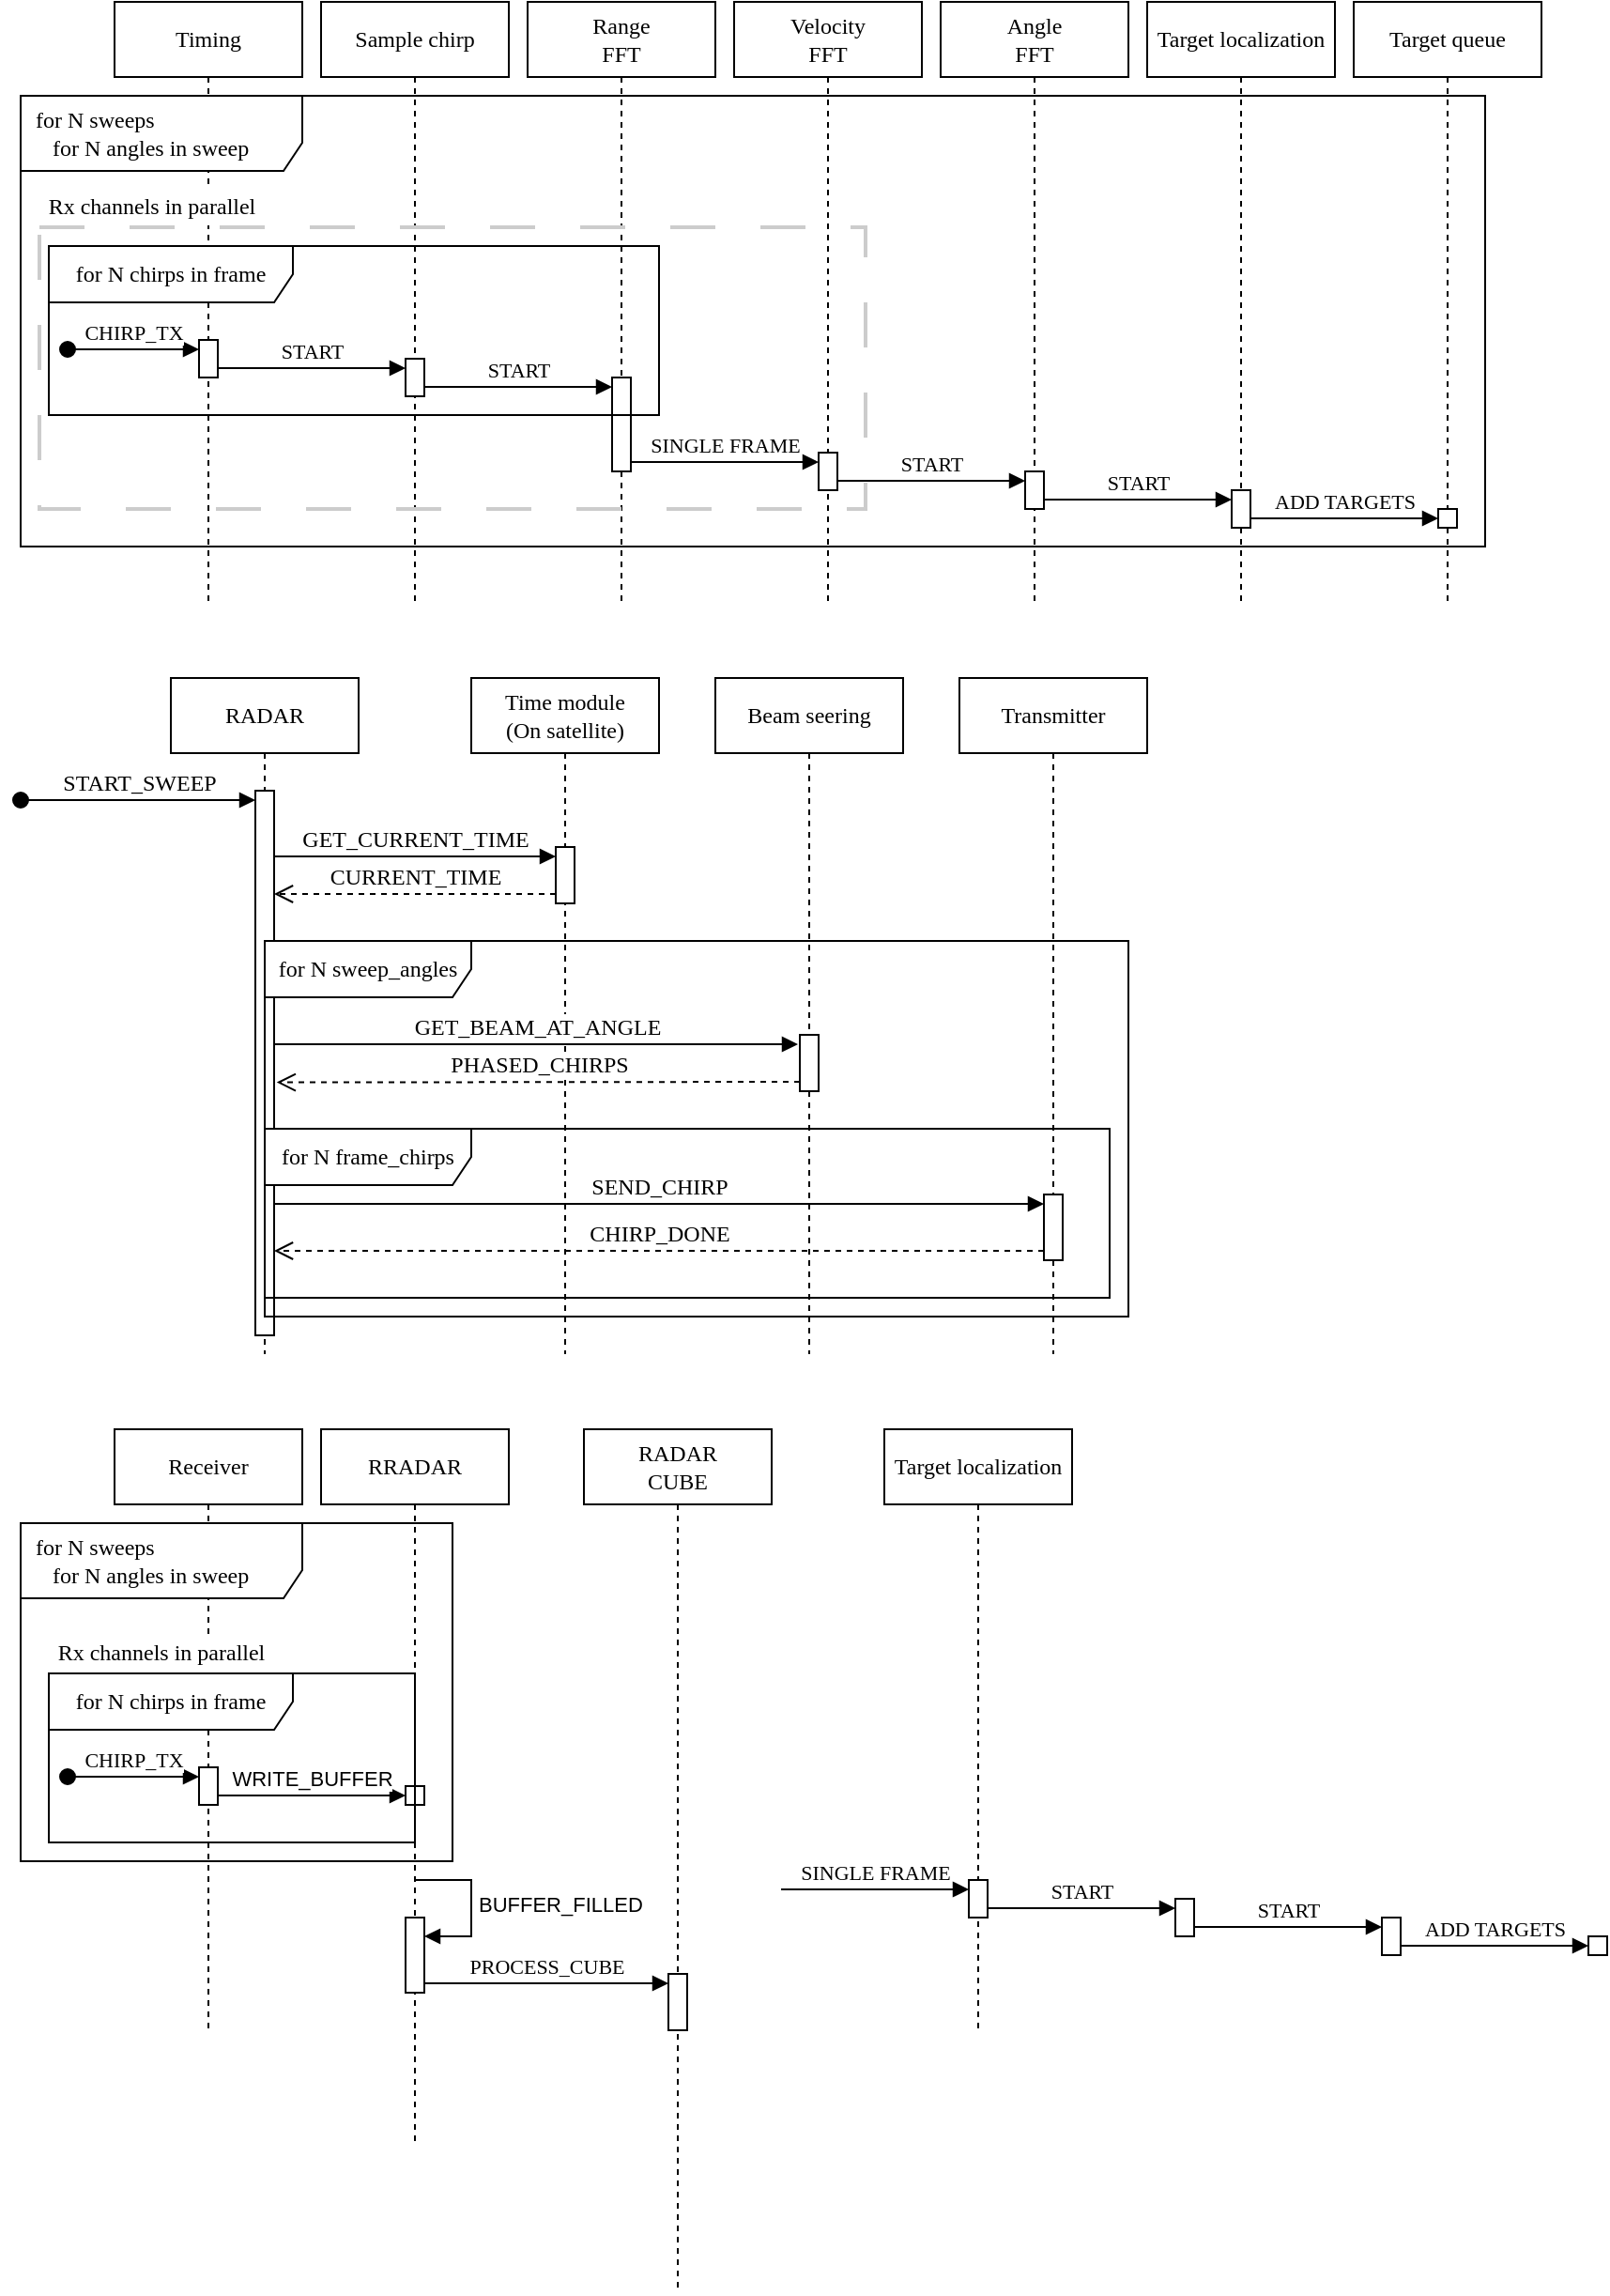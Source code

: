 <mxfile version="26.2.14">
  <diagram name="Page-1" id="fxBPO_asNIkTs4WO12ik">
    <mxGraphModel dx="983" dy="523" grid="1" gridSize="10" guides="1" tooltips="1" connect="1" arrows="1" fold="1" page="1" pageScale="1" pageWidth="827" pageHeight="1169" math="0" shadow="0">
      <root>
        <mxCell id="0" />
        <mxCell id="1" parent="0" />
        <mxCell id="CGEUxHsBcOgBqAjqSjBt-1" value="Timing" style="shape=umlLifeline;perimeter=lifelinePerimeter;whiteSpace=wrap;html=1;container=1;dropTarget=0;collapsible=0;recursiveResize=0;outlineConnect=0;portConstraint=eastwest;newEdgeStyle={&quot;edgeStyle&quot;:&quot;elbowEdgeStyle&quot;,&quot;elbow&quot;:&quot;vertical&quot;,&quot;curved&quot;:0,&quot;rounded&quot;:0};fontFamily=latex;fontSource=http%3A%2F%2Fsourceforge.net%2Fprojects%2Fcm-unicode%2Ffiles%2FOldFiles%2Fcm-unicode-fix-0.6.3.tar.bz2%2Fdownload;" parent="1" vertex="1">
          <mxGeometry x="60" y="40" width="100" height="320" as="geometry" />
        </mxCell>
        <mxCell id="qFYUxvNGJUN21l_IDKZt-1" value="" style="html=1;points=[[0,0,0,0,5],[0,1,0,0,-5],[1,0,0,0,5],[1,1,0,0,-5]];perimeter=orthogonalPerimeter;outlineConnect=0;targetShapes=umlLifeline;portConstraint=eastwest;newEdgeStyle={&quot;curved&quot;:0,&quot;rounded&quot;:0};fontFamily=latex;fontSource=http%3A%2F%2Fsourceforge.net%2Fprojects%2Fcm-unicode%2Ffiles%2FOldFiles%2Fcm-unicode-fix-0.6.3.tar.bz2%2Fdownload;" parent="CGEUxHsBcOgBqAjqSjBt-1" vertex="1">
          <mxGeometry x="45" y="180" width="10" height="20" as="geometry" />
        </mxCell>
        <mxCell id="qFYUxvNGJUN21l_IDKZt-2" value="CHIRP_TX" style="html=1;verticalAlign=bottom;startArrow=oval;endArrow=block;startSize=8;curved=0;rounded=0;entryX=0;entryY=0;entryDx=0;entryDy=5;fontFamily=latex;fontSource=http%3A%2F%2Fsourceforge.net%2Fprojects%2Fcm-unicode%2Ffiles%2FOldFiles%2Fcm-unicode-fix-0.6.3.tar.bz2%2Fdownload;" parent="CGEUxHsBcOgBqAjqSjBt-1" target="qFYUxvNGJUN21l_IDKZt-1" edge="1">
          <mxGeometry relative="1" as="geometry">
            <mxPoint x="-25" y="185" as="sourcePoint" />
          </mxGeometry>
        </mxCell>
        <mxCell id="CGEUxHsBcOgBqAjqSjBt-2" value="Target localization" style="shape=umlLifeline;perimeter=lifelinePerimeter;whiteSpace=wrap;html=1;container=1;dropTarget=0;collapsible=0;recursiveResize=0;outlineConnect=0;portConstraint=eastwest;newEdgeStyle={&quot;edgeStyle&quot;:&quot;elbowEdgeStyle&quot;,&quot;elbow&quot;:&quot;vertical&quot;,&quot;curved&quot;:0,&quot;rounded&quot;:0};fontFamily=latex;fontSource=http%3A%2F%2Fsourceforge.net%2Fprojects%2Fcm-unicode%2Ffiles%2FOldFiles%2Fcm-unicode-fix-0.6.3.tar.bz2%2Fdownload;" parent="1" vertex="1">
          <mxGeometry x="610" y="40" width="100" height="320" as="geometry" />
        </mxCell>
        <mxCell id="CGEUxHsBcOgBqAjqSjBt-3" value="Angle&lt;br&gt;FFT" style="shape=umlLifeline;perimeter=lifelinePerimeter;whiteSpace=wrap;html=1;container=1;dropTarget=0;collapsible=0;recursiveResize=0;outlineConnect=0;portConstraint=eastwest;newEdgeStyle={&quot;edgeStyle&quot;:&quot;elbowEdgeStyle&quot;,&quot;elbow&quot;:&quot;vertical&quot;,&quot;curved&quot;:0,&quot;rounded&quot;:0};fontFamily=latex;fontSource=http%3A%2F%2Fsourceforge.net%2Fprojects%2Fcm-unicode%2Ffiles%2FOldFiles%2Fcm-unicode-fix-0.6.3.tar.bz2%2Fdownload;" parent="1" vertex="1">
          <mxGeometry x="500" y="40" width="100" height="320" as="geometry" />
        </mxCell>
        <mxCell id="CGEUxHsBcOgBqAjqSjBt-4" value="Velocity&lt;br&gt;FFT" style="shape=umlLifeline;perimeter=lifelinePerimeter;whiteSpace=wrap;html=1;container=1;dropTarget=0;collapsible=0;recursiveResize=0;outlineConnect=0;portConstraint=eastwest;newEdgeStyle={&quot;edgeStyle&quot;:&quot;elbowEdgeStyle&quot;,&quot;elbow&quot;:&quot;vertical&quot;,&quot;curved&quot;:0,&quot;rounded&quot;:0};fontFamily=latex;fontSource=http%3A%2F%2Fsourceforge.net%2Fprojects%2Fcm-unicode%2Ffiles%2FOldFiles%2Fcm-unicode-fix-0.6.3.tar.bz2%2Fdownload;" parent="1" vertex="1">
          <mxGeometry x="390" y="40" width="100" height="320" as="geometry" />
        </mxCell>
        <mxCell id="CGEUxHsBcOgBqAjqSjBt-5" value="Range&lt;br&gt;FFT" style="shape=umlLifeline;perimeter=lifelinePerimeter;whiteSpace=wrap;html=1;container=1;dropTarget=0;collapsible=0;recursiveResize=0;outlineConnect=0;portConstraint=eastwest;newEdgeStyle={&quot;edgeStyle&quot;:&quot;elbowEdgeStyle&quot;,&quot;elbow&quot;:&quot;vertical&quot;,&quot;curved&quot;:0,&quot;rounded&quot;:0};fontFamily=latex;fontSource=http%3A%2F%2Fsourceforge.net%2Fprojects%2Fcm-unicode%2Ffiles%2FOldFiles%2Fcm-unicode-fix-0.6.3.tar.bz2%2Fdownload;" parent="1" vertex="1">
          <mxGeometry x="280" y="40" width="100" height="320" as="geometry" />
        </mxCell>
        <mxCell id="CGEUxHsBcOgBqAjqSjBt-6" value="Sample chirp" style="shape=umlLifeline;perimeter=lifelinePerimeter;whiteSpace=wrap;html=1;container=1;dropTarget=0;collapsible=0;recursiveResize=0;outlineConnect=0;portConstraint=eastwest;newEdgeStyle={&quot;edgeStyle&quot;:&quot;elbowEdgeStyle&quot;,&quot;elbow&quot;:&quot;vertical&quot;,&quot;curved&quot;:0,&quot;rounded&quot;:0};fontFamily=latex;fontSource=http%3A%2F%2Fsourceforge.net%2Fprojects%2Fcm-unicode%2Ffiles%2FOldFiles%2Fcm-unicode-fix-0.6.3.tar.bz2%2Fdownload;" parent="1" vertex="1">
          <mxGeometry x="170" y="40" width="100" height="320" as="geometry" />
        </mxCell>
        <mxCell id="qFYUxvNGJUN21l_IDKZt-4" value="" style="html=1;points=[[0,0,0,0,5],[0,1,0,0,-5],[1,0,0,0,5],[1,1,0,0,-5]];perimeter=orthogonalPerimeter;outlineConnect=0;targetShapes=umlLifeline;portConstraint=eastwest;newEdgeStyle={&quot;curved&quot;:0,&quot;rounded&quot;:0};fontFamily=latex;fontSource=http%3A%2F%2Fsourceforge.net%2Fprojects%2Fcm-unicode%2Ffiles%2FOldFiles%2Fcm-unicode-fix-0.6.3.tar.bz2%2Fdownload;" parent="CGEUxHsBcOgBqAjqSjBt-6" vertex="1">
          <mxGeometry x="45" y="190" width="10" height="20" as="geometry" />
        </mxCell>
        <mxCell id="qFYUxvNGJUN21l_IDKZt-3" value="Target queue" style="shape=umlLifeline;perimeter=lifelinePerimeter;whiteSpace=wrap;html=1;container=1;dropTarget=0;collapsible=0;recursiveResize=0;outlineConnect=0;portConstraint=eastwest;newEdgeStyle={&quot;edgeStyle&quot;:&quot;elbowEdgeStyle&quot;,&quot;elbow&quot;:&quot;vertical&quot;,&quot;curved&quot;:0,&quot;rounded&quot;:0};fontFamily=latex;fontSource=http%3A%2F%2Fsourceforge.net%2Fprojects%2Fcm-unicode%2Ffiles%2FOldFiles%2Fcm-unicode-fix-0.6.3.tar.bz2%2Fdownload;" parent="1" vertex="1">
          <mxGeometry x="720" y="40" width="100" height="320" as="geometry" />
        </mxCell>
        <mxCell id="qFYUxvNGJUN21l_IDKZt-5" value="START" style="html=1;verticalAlign=bottom;endArrow=block;curved=0;rounded=0;entryX=0;entryY=0;entryDx=0;entryDy=5;fontFamily=latex;fontSource=http%3A%2F%2Fsourceforge.net%2Fprojects%2Fcm-unicode%2Ffiles%2FOldFiles%2Fcm-unicode-fix-0.6.3.tar.bz2%2Fdownload;" parent="1" target="qFYUxvNGJUN21l_IDKZt-4" edge="1">
          <mxGeometry relative="1" as="geometry">
            <mxPoint x="115" y="235" as="sourcePoint" />
          </mxGeometry>
        </mxCell>
        <mxCell id="qFYUxvNGJUN21l_IDKZt-10" value="" style="html=1;points=[[0,0,0,0,5],[0,1,0,0,-5],[1,0,0,0,5],[1,1,0,0,-5]];perimeter=orthogonalPerimeter;outlineConnect=0;targetShapes=umlLifeline;portConstraint=eastwest;newEdgeStyle={&quot;curved&quot;:0,&quot;rounded&quot;:0};fontFamily=latex;fontSource=http%3A%2F%2Fsourceforge.net%2Fprojects%2Fcm-unicode%2Ffiles%2FOldFiles%2Fcm-unicode-fix-0.6.3.tar.bz2%2Fdownload;" parent="1" vertex="1">
          <mxGeometry x="325" y="240" width="10" height="50" as="geometry" />
        </mxCell>
        <mxCell id="qFYUxvNGJUN21l_IDKZt-11" value="START" style="html=1;verticalAlign=bottom;endArrow=block;curved=0;rounded=0;entryX=0;entryY=0;entryDx=0;entryDy=5;fontFamily=latex;fontSource=http%3A%2F%2Fsourceforge.net%2Fprojects%2Fcm-unicode%2Ffiles%2FOldFiles%2Fcm-unicode-fix-0.6.3.tar.bz2%2Fdownload;" parent="1" target="qFYUxvNGJUN21l_IDKZt-10" edge="1">
          <mxGeometry relative="1" as="geometry">
            <mxPoint x="225" y="245" as="sourcePoint" />
          </mxGeometry>
        </mxCell>
        <mxCell id="qFYUxvNGJUN21l_IDKZt-12" value="" style="html=1;points=[[0,0,0,0,5],[0,1,0,0,-5],[1,0,0,0,5],[1,1,0,0,-5]];perimeter=orthogonalPerimeter;outlineConnect=0;targetShapes=umlLifeline;portConstraint=eastwest;newEdgeStyle={&quot;curved&quot;:0,&quot;rounded&quot;:0};fontFamily=latex;fontSource=http%3A%2F%2Fsourceforge.net%2Fprojects%2Fcm-unicode%2Ffiles%2FOldFiles%2Fcm-unicode-fix-0.6.3.tar.bz2%2Fdownload;" parent="1" vertex="1">
          <mxGeometry x="435" y="280" width="10" height="20" as="geometry" />
        </mxCell>
        <mxCell id="qFYUxvNGJUN21l_IDKZt-13" value="SINGLE FRAME" style="html=1;verticalAlign=bottom;endArrow=block;curved=0;rounded=0;entryX=0;entryY=0;entryDx=0;entryDy=5;fontFamily=latex;fontSource=http%3A%2F%2Fsourceforge.net%2Fprojects%2Fcm-unicode%2Ffiles%2FOldFiles%2Fcm-unicode-fix-0.6.3.tar.bz2%2Fdownload;" parent="1" edge="1">
          <mxGeometry relative="1" as="geometry">
            <mxPoint x="335" y="285" as="sourcePoint" />
            <mxPoint x="435" y="285" as="targetPoint" />
          </mxGeometry>
        </mxCell>
        <mxCell id="qFYUxvNGJUN21l_IDKZt-14" value="" style="html=1;points=[[0,0,0,0,5],[0,1,0,0,-5],[1,0,0,0,5],[1,1,0,0,-5]];perimeter=orthogonalPerimeter;outlineConnect=0;targetShapes=umlLifeline;portConstraint=eastwest;newEdgeStyle={&quot;curved&quot;:0,&quot;rounded&quot;:0};fontFamily=latex;fontSource=http%3A%2F%2Fsourceforge.net%2Fprojects%2Fcm-unicode%2Ffiles%2FOldFiles%2Fcm-unicode-fix-0.6.3.tar.bz2%2Fdownload;" parent="1" vertex="1">
          <mxGeometry x="545" y="290" width="10" height="20" as="geometry" />
        </mxCell>
        <mxCell id="qFYUxvNGJUN21l_IDKZt-15" value="START" style="html=1;verticalAlign=bottom;endArrow=block;curved=0;rounded=0;entryX=0;entryY=0;entryDx=0;entryDy=5;fontFamily=latex;fontSource=http%3A%2F%2Fsourceforge.net%2Fprojects%2Fcm-unicode%2Ffiles%2FOldFiles%2Fcm-unicode-fix-0.6.3.tar.bz2%2Fdownload;" parent="1" target="qFYUxvNGJUN21l_IDKZt-14" edge="1">
          <mxGeometry relative="1" as="geometry">
            <mxPoint x="445" y="295" as="sourcePoint" />
          </mxGeometry>
        </mxCell>
        <mxCell id="qFYUxvNGJUN21l_IDKZt-16" value="" style="html=1;points=[[0,0,0,0,5],[0,1,0,0,-5],[1,0,0,0,5],[1,1,0,0,-5]];perimeter=orthogonalPerimeter;outlineConnect=0;targetShapes=umlLifeline;portConstraint=eastwest;newEdgeStyle={&quot;curved&quot;:0,&quot;rounded&quot;:0};fontFamily=latex;fontSource=http%3A%2F%2Fsourceforge.net%2Fprojects%2Fcm-unicode%2Ffiles%2FOldFiles%2Fcm-unicode-fix-0.6.3.tar.bz2%2Fdownload;" parent="1" vertex="1">
          <mxGeometry x="655" y="300" width="10" height="20" as="geometry" />
        </mxCell>
        <mxCell id="qFYUxvNGJUN21l_IDKZt-17" value="START" style="html=1;verticalAlign=bottom;endArrow=block;curved=0;rounded=0;entryX=0;entryY=0;entryDx=0;entryDy=5;fontFamily=latex;fontSource=http%3A%2F%2Fsourceforge.net%2Fprojects%2Fcm-unicode%2Ffiles%2FOldFiles%2Fcm-unicode-fix-0.6.3.tar.bz2%2Fdownload;" parent="1" target="qFYUxvNGJUN21l_IDKZt-16" edge="1">
          <mxGeometry relative="1" as="geometry">
            <mxPoint x="555" y="305" as="sourcePoint" />
          </mxGeometry>
        </mxCell>
        <mxCell id="qFYUxvNGJUN21l_IDKZt-18" value="" style="html=1;points=[[0,0,0,0,5],[0,1,0,0,-5],[1,0,0,0,5],[1,1,0,0,-5]];perimeter=orthogonalPerimeter;outlineConnect=0;targetShapes=umlLifeline;portConstraint=eastwest;newEdgeStyle={&quot;curved&quot;:0,&quot;rounded&quot;:0};fontFamily=latex;fontSource=http%3A%2F%2Fsourceforge.net%2Fprojects%2Fcm-unicode%2Ffiles%2FOldFiles%2Fcm-unicode-fix-0.6.3.tar.bz2%2Fdownload;" parent="1" vertex="1">
          <mxGeometry x="765" y="310" width="10" height="10" as="geometry" />
        </mxCell>
        <mxCell id="qFYUxvNGJUN21l_IDKZt-19" value="ADD TARGETS" style="html=1;verticalAlign=bottom;endArrow=block;curved=0;rounded=0;entryX=0;entryY=0;entryDx=0;entryDy=5;fontFamily=latex;fontSource=http%3A%2F%2Fsourceforge.net%2Fprojects%2Fcm-unicode%2Ffiles%2FOldFiles%2Fcm-unicode-fix-0.6.3.tar.bz2%2Fdownload;" parent="1" target="qFYUxvNGJUN21l_IDKZt-18" edge="1">
          <mxGeometry relative="1" as="geometry">
            <mxPoint x="665" y="315" as="sourcePoint" />
          </mxGeometry>
        </mxCell>
        <mxCell id="qFYUxvNGJUN21l_IDKZt-20" value="for N chirps in frame" style="shape=umlFrame;whiteSpace=wrap;html=1;pointerEvents=0;width=130;height=30;fontFamily=latex;fontSource=http%3A%2F%2Fsourceforge.net%2Fprojects%2Fcm-unicode%2Ffiles%2FOldFiles%2Fcm-unicode-fix-0.6.3.tar.bz2%2Fdownload;" parent="1" vertex="1">
          <mxGeometry x="25" y="170" width="325" height="90" as="geometry" />
        </mxCell>
        <mxCell id="qFYUxvNGJUN21l_IDKZt-21" value="&amp;nbsp; for N sweeps&lt;br&gt;&amp;nbsp; &amp;nbsp; &amp;nbsp;for N angles in sweep" style="shape=umlFrame;whiteSpace=wrap;html=1;pointerEvents=0;width=150;height=40;align=left;fontFamily=latex;fontSource=http%3A%2F%2Fsourceforge.net%2Fprojects%2Fcm-unicode%2Ffiles%2FOldFiles%2Fcm-unicode-fix-0.6.3.tar.bz2%2Fdownload;" parent="1" vertex="1">
          <mxGeometry x="10" y="90" width="780" height="240" as="geometry" />
        </mxCell>
        <mxCell id="qFYUxvNGJUN21l_IDKZt-39" value="" style="rounded=0;whiteSpace=wrap;html=1;fillColor=none;dashed=1;dashPattern=12 12;strokeWidth=2;strokeColor=light-dark(#CCCCCC,#EDEDED);fontFamily=latex;fontSource=http%3A%2F%2Fsourceforge.net%2Fprojects%2Fcm-unicode%2Ffiles%2FOldFiles%2Fcm-unicode-fix-0.6.3.tar.bz2%2Fdownload;" parent="1" vertex="1">
          <mxGeometry x="20" y="160" width="440" height="150" as="geometry" />
        </mxCell>
        <mxCell id="qFYUxvNGJUN21l_IDKZt-40" value="Rx channels in parallel" style="text;html=1;align=center;verticalAlign=middle;whiteSpace=wrap;rounded=0;fontFamily=latex;fontSource=http%3A%2F%2Fsourceforge.net%2Fprojects%2Fcm-unicode%2Ffiles%2FOldFiles%2Fcm-unicode-fix-0.6.3.tar.bz2%2Fdownload;fillColor=default;" parent="1" vertex="1">
          <mxGeometry x="20" y="139" width="120" height="20" as="geometry" />
        </mxCell>
        <mxCell id="FF3zKVaIwsKxGb81Dd7P-1" value="RADAR" style="shape=umlLifeline;perimeter=lifelinePerimeter;whiteSpace=wrap;html=1;container=1;dropTarget=0;collapsible=0;recursiveResize=0;outlineConnect=0;portConstraint=eastwest;newEdgeStyle={&quot;edgeStyle&quot;:&quot;elbowEdgeStyle&quot;,&quot;elbow&quot;:&quot;vertical&quot;,&quot;curved&quot;:0,&quot;rounded&quot;:0};fontFamily=modern;fontSource=https%3A%2F%2Fsourceforge.net%2Fprojects%2Fcm-unicode%2F;fontSize=12;" vertex="1" parent="1">
          <mxGeometry x="90" y="400" width="100" height="360" as="geometry" />
        </mxCell>
        <mxCell id="FF3zKVaIwsKxGb81Dd7P-2" value="" style="html=1;points=[[0,0,0,0,5],[0,1,0,0,-5],[1,0,0,0,5],[1,1,0,0,-5]];perimeter=orthogonalPerimeter;outlineConnect=0;targetShapes=umlLifeline;portConstraint=eastwest;newEdgeStyle={&quot;curved&quot;:0,&quot;rounded&quot;:0};fontFamily=modern;fontSource=https%3A%2F%2Fsourceforge.net%2Fprojects%2Fcm-unicode%2F;fontSize=12;" vertex="1" parent="FF3zKVaIwsKxGb81Dd7P-1">
          <mxGeometry x="45" y="60" width="10" height="290" as="geometry" />
        </mxCell>
        <mxCell id="FF3zKVaIwsKxGb81Dd7P-3" value="START_SWEEP" style="html=1;verticalAlign=bottom;startArrow=oval;endArrow=block;startSize=8;curved=0;rounded=0;entryX=0;entryY=0;entryDx=0;entryDy=5;fontFamily=modern;fontSource=https%3A%2F%2Fsourceforge.net%2Fprojects%2Fcm-unicode%2F;fontSize=12;" edge="1" parent="FF3zKVaIwsKxGb81Dd7P-1" target="FF3zKVaIwsKxGb81Dd7P-2">
          <mxGeometry relative="1" as="geometry">
            <mxPoint x="-80" y="65" as="sourcePoint" />
          </mxGeometry>
        </mxCell>
        <mxCell id="FF3zKVaIwsKxGb81Dd7P-4" value="Time module&lt;br&gt;(On satellite)" style="shape=umlLifeline;perimeter=lifelinePerimeter;whiteSpace=wrap;html=1;container=1;dropTarget=0;collapsible=0;recursiveResize=0;outlineConnect=0;portConstraint=eastwest;newEdgeStyle={&quot;edgeStyle&quot;:&quot;elbowEdgeStyle&quot;,&quot;elbow&quot;:&quot;vertical&quot;,&quot;curved&quot;:0,&quot;rounded&quot;:0};fontFamily=modern;fontSource=https%3A%2F%2Fsourceforge.net%2Fprojects%2Fcm-unicode%2F;fontSize=12;" vertex="1" parent="1">
          <mxGeometry x="250" y="400" width="100" height="360" as="geometry" />
        </mxCell>
        <mxCell id="FF3zKVaIwsKxGb81Dd7P-5" value="" style="html=1;points=[[0,0,0,0,5],[0,1,0,0,-5],[1,0,0,0,5],[1,1,0,0,-5]];perimeter=orthogonalPerimeter;outlineConnect=0;targetShapes=umlLifeline;portConstraint=eastwest;newEdgeStyle={&quot;curved&quot;:0,&quot;rounded&quot;:0};fontFamily=modern;fontSource=https%3A%2F%2Fsourceforge.net%2Fprojects%2Fcm-unicode%2F;fontSize=12;" vertex="1" parent="FF3zKVaIwsKxGb81Dd7P-4">
          <mxGeometry x="45" y="90" width="10" height="30" as="geometry" />
        </mxCell>
        <mxCell id="FF3zKVaIwsKxGb81Dd7P-6" value="Beam seering" style="shape=umlLifeline;perimeter=lifelinePerimeter;whiteSpace=wrap;html=1;container=1;dropTarget=0;collapsible=0;recursiveResize=0;outlineConnect=0;portConstraint=eastwest;newEdgeStyle={&quot;edgeStyle&quot;:&quot;elbowEdgeStyle&quot;,&quot;elbow&quot;:&quot;vertical&quot;,&quot;curved&quot;:0,&quot;rounded&quot;:0};fontFamily=modern;fontSource=https%3A%2F%2Fsourceforge.net%2Fprojects%2Fcm-unicode%2F;fontSize=12;" vertex="1" parent="1">
          <mxGeometry x="380" y="400" width="100" height="360" as="geometry" />
        </mxCell>
        <mxCell id="FF3zKVaIwsKxGb81Dd7P-7" value="Transmitter" style="shape=umlLifeline;perimeter=lifelinePerimeter;whiteSpace=wrap;html=1;container=1;dropTarget=0;collapsible=0;recursiveResize=0;outlineConnect=0;portConstraint=eastwest;newEdgeStyle={&quot;edgeStyle&quot;:&quot;elbowEdgeStyle&quot;,&quot;elbow&quot;:&quot;vertical&quot;,&quot;curved&quot;:0,&quot;rounded&quot;:0};fontFamily=modern;fontSource=https%3A%2F%2Fsourceforge.net%2Fprojects%2Fcm-unicode%2F;fontSize=12;" vertex="1" parent="1">
          <mxGeometry x="510" y="400" width="100" height="360" as="geometry" />
        </mxCell>
        <mxCell id="FF3zKVaIwsKxGb81Dd7P-8" value="GET_CURRENT_TIME" style="html=1;verticalAlign=bottom;endArrow=block;curved=0;rounded=0;entryX=0;entryY=0;entryDx=0;entryDy=5;fontFamily=modern;fontSource=https%3A%2F%2Fsourceforge.net%2Fprojects%2Fcm-unicode%2F;fontSize=12;" edge="1" parent="1" source="FF3zKVaIwsKxGb81Dd7P-2" target="FF3zKVaIwsKxGb81Dd7P-5">
          <mxGeometry relative="1" as="geometry">
            <mxPoint x="180" y="495" as="sourcePoint" />
          </mxGeometry>
        </mxCell>
        <mxCell id="FF3zKVaIwsKxGb81Dd7P-9" value="CURRENT_TIME" style="html=1;verticalAlign=bottom;endArrow=open;dashed=1;endSize=8;curved=0;rounded=0;exitX=0;exitY=1;exitDx=0;exitDy=-5;fontFamily=modern;fontSource=https%3A%2F%2Fsourceforge.net%2Fprojects%2Fcm-unicode%2F;fontSize=12;" edge="1" parent="1" source="FF3zKVaIwsKxGb81Dd7P-5" target="FF3zKVaIwsKxGb81Dd7P-2">
          <mxGeometry relative="1" as="geometry">
            <mxPoint x="180" y="565" as="targetPoint" />
          </mxGeometry>
        </mxCell>
        <mxCell id="FF3zKVaIwsKxGb81Dd7P-10" value="for N sweep_angles" style="shape=umlFrame;whiteSpace=wrap;html=1;pointerEvents=0;width=110;height=30;fontFamily=modern;fontSource=https%3A%2F%2Fsourceforge.net%2Fprojects%2Fcm-unicode%2F;fontSize=12;" vertex="1" parent="1">
          <mxGeometry x="140" y="540" width="460" height="200" as="geometry" />
        </mxCell>
        <mxCell id="FF3zKVaIwsKxGb81Dd7P-11" value="" style="html=1;points=[[0,0,0,0,5],[0,1,0,0,-5],[1,0,0,0,5],[1,1,0,0,-5]];perimeter=orthogonalPerimeter;outlineConnect=0;targetShapes=umlLifeline;portConstraint=eastwest;newEdgeStyle={&quot;curved&quot;:0,&quot;rounded&quot;:0};fontFamily=modern;fontSource=https%3A%2F%2Fsourceforge.net%2Fprojects%2Fcm-unicode%2F;fontSize=12;" vertex="1" parent="1">
          <mxGeometry x="425" y="590" width="10" height="30" as="geometry" />
        </mxCell>
        <mxCell id="FF3zKVaIwsKxGb81Dd7P-12" value="for N frame_chirps" style="shape=umlFrame;whiteSpace=wrap;html=1;pointerEvents=0;width=110;height=30;fontFamily=modern;fontSource=https%3A%2F%2Fsourceforge.net%2Fprojects%2Fcm-unicode%2F;fontSize=12;" vertex="1" parent="1">
          <mxGeometry x="140" y="640" width="450" height="90" as="geometry" />
        </mxCell>
        <mxCell id="FF3zKVaIwsKxGb81Dd7P-13" value="" style="html=1;points=[[0,0,0,0,5],[0,1,0,0,-5],[1,0,0,0,5],[1,1,0,0,-5]];perimeter=orthogonalPerimeter;outlineConnect=0;targetShapes=umlLifeline;portConstraint=eastwest;newEdgeStyle={&quot;curved&quot;:0,&quot;rounded&quot;:0};fontFamily=modern;fontSource=https%3A%2F%2Fsourceforge.net%2Fprojects%2Fcm-unicode%2F;fontSize=12;" vertex="1" parent="1">
          <mxGeometry x="555" y="675" width="10" height="35" as="geometry" />
        </mxCell>
        <mxCell id="FF3zKVaIwsKxGb81Dd7P-14" value="SEND_CHIRP" style="html=1;verticalAlign=bottom;endArrow=block;curved=0;rounded=0;entryX=0;entryY=0;entryDx=0;entryDy=5;fontFamily=modern;fontSource=https%3A%2F%2Fsourceforge.net%2Fprojects%2Fcm-unicode%2F;fontSize=12;" edge="1" parent="1" source="FF3zKVaIwsKxGb81Dd7P-2" target="FF3zKVaIwsKxGb81Dd7P-13">
          <mxGeometry relative="1" as="geometry">
            <mxPoint x="305" y="680" as="sourcePoint" />
          </mxGeometry>
        </mxCell>
        <mxCell id="FF3zKVaIwsKxGb81Dd7P-15" value="CHIRP_DONE" style="html=1;verticalAlign=bottom;endArrow=open;dashed=1;endSize=8;curved=0;rounded=0;exitX=0;exitY=1;exitDx=0;exitDy=-5;fontFamily=modern;fontSource=https%3A%2F%2Fsourceforge.net%2Fprojects%2Fcm-unicode%2F;fontSize=12;" edge="1" parent="1" source="FF3zKVaIwsKxGb81Dd7P-13" target="FF3zKVaIwsKxGb81Dd7P-2">
          <mxGeometry relative="1" as="geometry">
            <mxPoint x="305" y="705" as="targetPoint" />
          </mxGeometry>
        </mxCell>
        <mxCell id="FF3zKVaIwsKxGb81Dd7P-16" value="&lt;span style=&quot;font-family: modern; font-size: 12px;&quot;&gt;GET_BEAM_AT_ANGLE&lt;/span&gt;" style="html=1;verticalAlign=bottom;endArrow=block;curved=0;rounded=0;" edge="1" parent="1">
          <mxGeometry width="80" relative="1" as="geometry">
            <mxPoint x="145" y="595" as="sourcePoint" />
            <mxPoint x="424" y="595" as="targetPoint" />
          </mxGeometry>
        </mxCell>
        <mxCell id="FF3zKVaIwsKxGb81Dd7P-17" value="&lt;span style=&quot;font-family: modern; font-size: 12px;&quot;&gt;PHASED_CHIRPS&lt;/span&gt;" style="html=1;verticalAlign=bottom;endArrow=open;dashed=1;endSize=8;curved=0;rounded=0;exitX=0;exitY=1;exitDx=0;exitDy=-5;exitPerimeter=0;entryX=1.138;entryY=0.57;entryDx=0;entryDy=0;entryPerimeter=0;" edge="1" parent="1" source="FF3zKVaIwsKxGb81Dd7P-11">
          <mxGeometry relative="1" as="geometry">
            <mxPoint x="420" y="616" as="sourcePoint" />
            <mxPoint x="146.38" y="615.3" as="targetPoint" />
          </mxGeometry>
        </mxCell>
        <mxCell id="FF3zKVaIwsKxGb81Dd7P-20" value="Receiver" style="shape=umlLifeline;perimeter=lifelinePerimeter;whiteSpace=wrap;html=1;container=1;dropTarget=0;collapsible=0;recursiveResize=0;outlineConnect=0;portConstraint=eastwest;newEdgeStyle={&quot;edgeStyle&quot;:&quot;elbowEdgeStyle&quot;,&quot;elbow&quot;:&quot;vertical&quot;,&quot;curved&quot;:0,&quot;rounded&quot;:0};fontFamily=latex;fontSource=http%3A%2F%2Fsourceforge.net%2Fprojects%2Fcm-unicode%2Ffiles%2FOldFiles%2Fcm-unicode-fix-0.6.3.tar.bz2%2Fdownload;" vertex="1" parent="1">
          <mxGeometry x="60" y="800" width="100" height="320" as="geometry" />
        </mxCell>
        <mxCell id="FF3zKVaIwsKxGb81Dd7P-21" value="" style="html=1;points=[[0,0,0,0,5],[0,1,0,0,-5],[1,0,0,0,5],[1,1,0,0,-5]];perimeter=orthogonalPerimeter;outlineConnect=0;targetShapes=umlLifeline;portConstraint=eastwest;newEdgeStyle={&quot;curved&quot;:0,&quot;rounded&quot;:0};fontFamily=latex;fontSource=http%3A%2F%2Fsourceforge.net%2Fprojects%2Fcm-unicode%2Ffiles%2FOldFiles%2Fcm-unicode-fix-0.6.3.tar.bz2%2Fdownload;" vertex="1" parent="FF3zKVaIwsKxGb81Dd7P-20">
          <mxGeometry x="45" y="180" width="10" height="20" as="geometry" />
        </mxCell>
        <mxCell id="FF3zKVaIwsKxGb81Dd7P-22" value="CHIRP_TX" style="html=1;verticalAlign=bottom;startArrow=oval;endArrow=block;startSize=8;curved=0;rounded=0;entryX=0;entryY=0;entryDx=0;entryDy=5;fontFamily=latex;fontSource=http%3A%2F%2Fsourceforge.net%2Fprojects%2Fcm-unicode%2Ffiles%2FOldFiles%2Fcm-unicode-fix-0.6.3.tar.bz2%2Fdownload;" edge="1" parent="FF3zKVaIwsKxGb81Dd7P-20" target="FF3zKVaIwsKxGb81Dd7P-21">
          <mxGeometry relative="1" as="geometry">
            <mxPoint x="-25" y="185" as="sourcePoint" />
          </mxGeometry>
        </mxCell>
        <mxCell id="FF3zKVaIwsKxGb81Dd7P-23" value="Target localization" style="shape=umlLifeline;perimeter=lifelinePerimeter;whiteSpace=wrap;html=1;container=1;dropTarget=0;collapsible=0;recursiveResize=0;outlineConnect=0;portConstraint=eastwest;newEdgeStyle={&quot;edgeStyle&quot;:&quot;elbowEdgeStyle&quot;,&quot;elbow&quot;:&quot;vertical&quot;,&quot;curved&quot;:0,&quot;rounded&quot;:0};fontFamily=latex;fontSource=http%3A%2F%2Fsourceforge.net%2Fprojects%2Fcm-unicode%2Ffiles%2FOldFiles%2Fcm-unicode-fix-0.6.3.tar.bz2%2Fdownload;" vertex="1" parent="1">
          <mxGeometry x="470" y="800" width="100" height="320" as="geometry" />
        </mxCell>
        <mxCell id="FF3zKVaIwsKxGb81Dd7P-26" value="RADAR&lt;br&gt;CUBE" style="shape=umlLifeline;perimeter=lifelinePerimeter;whiteSpace=wrap;html=1;container=1;dropTarget=0;collapsible=0;recursiveResize=0;outlineConnect=0;portConstraint=eastwest;newEdgeStyle={&quot;edgeStyle&quot;:&quot;elbowEdgeStyle&quot;,&quot;elbow&quot;:&quot;vertical&quot;,&quot;curved&quot;:0,&quot;rounded&quot;:0};fontFamily=latex;fontSource=http%3A%2F%2Fsourceforge.net%2Fprojects%2Fcm-unicode%2Ffiles%2FOldFiles%2Fcm-unicode-fix-0.6.3.tar.bz2%2Fdownload;" vertex="1" parent="1">
          <mxGeometry x="310" y="800" width="100" height="460" as="geometry" />
        </mxCell>
        <mxCell id="FF3zKVaIwsKxGb81Dd7P-27" value="RRADAR" style="shape=umlLifeline;perimeter=lifelinePerimeter;whiteSpace=wrap;html=1;container=1;dropTarget=0;collapsible=0;recursiveResize=0;outlineConnect=0;portConstraint=eastwest;newEdgeStyle={&quot;edgeStyle&quot;:&quot;elbowEdgeStyle&quot;,&quot;elbow&quot;:&quot;vertical&quot;,&quot;curved&quot;:0,&quot;rounded&quot;:0};fontFamily=latex;fontSource=http%3A%2F%2Fsourceforge.net%2Fprojects%2Fcm-unicode%2Ffiles%2FOldFiles%2Fcm-unicode-fix-0.6.3.tar.bz2%2Fdownload;" vertex="1" parent="1">
          <mxGeometry x="170" y="800" width="100" height="380" as="geometry" />
        </mxCell>
        <mxCell id="FF3zKVaIwsKxGb81Dd7P-28" value="" style="html=1;points=[[0,0,0,0,5],[0,1,0,0,-5],[1,0,0,0,5],[1,1,0,0,-5]];perimeter=orthogonalPerimeter;outlineConnect=0;targetShapes=umlLifeline;portConstraint=eastwest;newEdgeStyle={&quot;curved&quot;:0,&quot;rounded&quot;:0};fontFamily=latex;fontSource=http%3A%2F%2Fsourceforge.net%2Fprojects%2Fcm-unicode%2Ffiles%2FOldFiles%2Fcm-unicode-fix-0.6.3.tar.bz2%2Fdownload;" vertex="1" parent="FF3zKVaIwsKxGb81Dd7P-27">
          <mxGeometry x="45" y="190" width="10" height="10" as="geometry" />
        </mxCell>
        <mxCell id="FF3zKVaIwsKxGb81Dd7P-51" value="" style="html=1;points=[[0,0,0,0,5],[0,1,0,0,-5],[1,0,0,0,5],[1,1,0,0,-5]];perimeter=orthogonalPerimeter;outlineConnect=0;targetShapes=umlLifeline;portConstraint=eastwest;newEdgeStyle={&quot;curved&quot;:0,&quot;rounded&quot;:0};" vertex="1" parent="FF3zKVaIwsKxGb81Dd7P-27">
          <mxGeometry x="45" y="260" width="10" height="40" as="geometry" />
        </mxCell>
        <mxCell id="FF3zKVaIwsKxGb81Dd7P-52" value="BUFFER_FILLED" style="html=1;align=left;spacingLeft=2;endArrow=block;rounded=0;edgeStyle=orthogonalEdgeStyle;curved=0;rounded=0;" edge="1" target="FF3zKVaIwsKxGb81Dd7P-51" parent="FF3zKVaIwsKxGb81Dd7P-27">
          <mxGeometry relative="1" as="geometry">
            <mxPoint x="50" y="240" as="sourcePoint" />
            <Array as="points">
              <mxPoint x="80" y="270" />
            </Array>
          </mxGeometry>
        </mxCell>
        <mxCell id="FF3zKVaIwsKxGb81Dd7P-31" value="" style="html=1;points=[[0,0,0,0,5],[0,1,0,0,-5],[1,0,0,0,5],[1,1,0,0,-5]];perimeter=orthogonalPerimeter;outlineConnect=0;targetShapes=umlLifeline;portConstraint=eastwest;newEdgeStyle={&quot;curved&quot;:0,&quot;rounded&quot;:0};fontFamily=latex;fontSource=http%3A%2F%2Fsourceforge.net%2Fprojects%2Fcm-unicode%2Ffiles%2FOldFiles%2Fcm-unicode-fix-0.6.3.tar.bz2%2Fdownload;" vertex="1" parent="1">
          <mxGeometry x="355" y="1090" width="10" height="30" as="geometry" />
        </mxCell>
        <mxCell id="FF3zKVaIwsKxGb81Dd7P-33" value="" style="html=1;points=[[0,0,0,0,5],[0,1,0,0,-5],[1,0,0,0,5],[1,1,0,0,-5]];perimeter=orthogonalPerimeter;outlineConnect=0;targetShapes=umlLifeline;portConstraint=eastwest;newEdgeStyle={&quot;curved&quot;:0,&quot;rounded&quot;:0};fontFamily=latex;fontSource=http%3A%2F%2Fsourceforge.net%2Fprojects%2Fcm-unicode%2Ffiles%2FOldFiles%2Fcm-unicode-fix-0.6.3.tar.bz2%2Fdownload;" vertex="1" parent="1">
          <mxGeometry x="515" y="1040" width="10" height="20" as="geometry" />
        </mxCell>
        <mxCell id="FF3zKVaIwsKxGb81Dd7P-34" value="SINGLE FRAME" style="html=1;verticalAlign=bottom;endArrow=block;curved=0;rounded=0;entryX=0;entryY=0;entryDx=0;entryDy=5;fontFamily=latex;fontSource=http%3A%2F%2Fsourceforge.net%2Fprojects%2Fcm-unicode%2Ffiles%2FOldFiles%2Fcm-unicode-fix-0.6.3.tar.bz2%2Fdownload;" edge="1" parent="1">
          <mxGeometry relative="1" as="geometry">
            <mxPoint x="415" y="1045" as="sourcePoint" />
            <mxPoint x="515" y="1045" as="targetPoint" />
          </mxGeometry>
        </mxCell>
        <mxCell id="FF3zKVaIwsKxGb81Dd7P-35" value="" style="html=1;points=[[0,0,0,0,5],[0,1,0,0,-5],[1,0,0,0,5],[1,1,0,0,-5]];perimeter=orthogonalPerimeter;outlineConnect=0;targetShapes=umlLifeline;portConstraint=eastwest;newEdgeStyle={&quot;curved&quot;:0,&quot;rounded&quot;:0};fontFamily=latex;fontSource=http%3A%2F%2Fsourceforge.net%2Fprojects%2Fcm-unicode%2Ffiles%2FOldFiles%2Fcm-unicode-fix-0.6.3.tar.bz2%2Fdownload;" vertex="1" parent="1">
          <mxGeometry x="625" y="1050" width="10" height="20" as="geometry" />
        </mxCell>
        <mxCell id="FF3zKVaIwsKxGb81Dd7P-36" value="START" style="html=1;verticalAlign=bottom;endArrow=block;curved=0;rounded=0;entryX=0;entryY=0;entryDx=0;entryDy=5;fontFamily=latex;fontSource=http%3A%2F%2Fsourceforge.net%2Fprojects%2Fcm-unicode%2Ffiles%2FOldFiles%2Fcm-unicode-fix-0.6.3.tar.bz2%2Fdownload;" edge="1" parent="1" target="FF3zKVaIwsKxGb81Dd7P-35">
          <mxGeometry relative="1" as="geometry">
            <mxPoint x="525" y="1055" as="sourcePoint" />
          </mxGeometry>
        </mxCell>
        <mxCell id="FF3zKVaIwsKxGb81Dd7P-37" value="" style="html=1;points=[[0,0,0,0,5],[0,1,0,0,-5],[1,0,0,0,5],[1,1,0,0,-5]];perimeter=orthogonalPerimeter;outlineConnect=0;targetShapes=umlLifeline;portConstraint=eastwest;newEdgeStyle={&quot;curved&quot;:0,&quot;rounded&quot;:0};fontFamily=latex;fontSource=http%3A%2F%2Fsourceforge.net%2Fprojects%2Fcm-unicode%2Ffiles%2FOldFiles%2Fcm-unicode-fix-0.6.3.tar.bz2%2Fdownload;" vertex="1" parent="1">
          <mxGeometry x="735" y="1060" width="10" height="20" as="geometry" />
        </mxCell>
        <mxCell id="FF3zKVaIwsKxGb81Dd7P-38" value="START" style="html=1;verticalAlign=bottom;endArrow=block;curved=0;rounded=0;entryX=0;entryY=0;entryDx=0;entryDy=5;fontFamily=latex;fontSource=http%3A%2F%2Fsourceforge.net%2Fprojects%2Fcm-unicode%2Ffiles%2FOldFiles%2Fcm-unicode-fix-0.6.3.tar.bz2%2Fdownload;" edge="1" parent="1" target="FF3zKVaIwsKxGb81Dd7P-37">
          <mxGeometry relative="1" as="geometry">
            <mxPoint x="635" y="1065" as="sourcePoint" />
          </mxGeometry>
        </mxCell>
        <mxCell id="FF3zKVaIwsKxGb81Dd7P-39" value="" style="html=1;points=[[0,0,0,0,5],[0,1,0,0,-5],[1,0,0,0,5],[1,1,0,0,-5]];perimeter=orthogonalPerimeter;outlineConnect=0;targetShapes=umlLifeline;portConstraint=eastwest;newEdgeStyle={&quot;curved&quot;:0,&quot;rounded&quot;:0};fontFamily=latex;fontSource=http%3A%2F%2Fsourceforge.net%2Fprojects%2Fcm-unicode%2Ffiles%2FOldFiles%2Fcm-unicode-fix-0.6.3.tar.bz2%2Fdownload;" vertex="1" parent="1">
          <mxGeometry x="845" y="1070" width="10" height="10" as="geometry" />
        </mxCell>
        <mxCell id="FF3zKVaIwsKxGb81Dd7P-40" value="ADD TARGETS" style="html=1;verticalAlign=bottom;endArrow=block;curved=0;rounded=0;entryX=0;entryY=0;entryDx=0;entryDy=5;fontFamily=latex;fontSource=http%3A%2F%2Fsourceforge.net%2Fprojects%2Fcm-unicode%2Ffiles%2FOldFiles%2Fcm-unicode-fix-0.6.3.tar.bz2%2Fdownload;" edge="1" parent="1" target="FF3zKVaIwsKxGb81Dd7P-39">
          <mxGeometry relative="1" as="geometry">
            <mxPoint x="745" y="1075" as="sourcePoint" />
          </mxGeometry>
        </mxCell>
        <mxCell id="FF3zKVaIwsKxGb81Dd7P-41" value="for N chirps in frame" style="shape=umlFrame;whiteSpace=wrap;html=1;pointerEvents=0;width=130;height=30;fontFamily=latex;fontSource=http%3A%2F%2Fsourceforge.net%2Fprojects%2Fcm-unicode%2Ffiles%2FOldFiles%2Fcm-unicode-fix-0.6.3.tar.bz2%2Fdownload;" vertex="1" parent="1">
          <mxGeometry x="25" y="930" width="195" height="90" as="geometry" />
        </mxCell>
        <mxCell id="FF3zKVaIwsKxGb81Dd7P-42" value="&amp;nbsp; for N sweeps&lt;br&gt;&amp;nbsp; &amp;nbsp; &amp;nbsp;for N angles in sweep" style="shape=umlFrame;whiteSpace=wrap;html=1;pointerEvents=0;width=150;height=40;align=left;fontFamily=latex;fontSource=http%3A%2F%2Fsourceforge.net%2Fprojects%2Fcm-unicode%2Ffiles%2FOldFiles%2Fcm-unicode-fix-0.6.3.tar.bz2%2Fdownload;" vertex="1" parent="1">
          <mxGeometry x="10" y="850" width="230" height="180" as="geometry" />
        </mxCell>
        <mxCell id="FF3zKVaIwsKxGb81Dd7P-44" value="Rx channels in parallel" style="text;html=1;align=center;verticalAlign=middle;whiteSpace=wrap;rounded=0;fontFamily=latex;fontSource=http%3A%2F%2Fsourceforge.net%2Fprojects%2Fcm-unicode%2Ffiles%2FOldFiles%2Fcm-unicode-fix-0.6.3.tar.bz2%2Fdownload;fillColor=default;" vertex="1" parent="1">
          <mxGeometry x="25" y="909" width="120" height="20" as="geometry" />
        </mxCell>
        <mxCell id="FF3zKVaIwsKxGb81Dd7P-45" value="WRITE_BUFFER" style="html=1;verticalAlign=bottom;endArrow=block;curved=0;rounded=0;exitX=1;exitY=1;exitDx=0;exitDy=-5;exitPerimeter=0;entryX=0;entryY=0;entryDx=0;entryDy=5;entryPerimeter=0;" edge="1" parent="1" source="FF3zKVaIwsKxGb81Dd7P-21" target="FF3zKVaIwsKxGb81Dd7P-28">
          <mxGeometry width="80" relative="1" as="geometry">
            <mxPoint x="124" y="994" as="sourcePoint" />
            <mxPoint x="204" y="994" as="targetPoint" />
          </mxGeometry>
        </mxCell>
        <mxCell id="FF3zKVaIwsKxGb81Dd7P-46" value="PROCESS_CUBE" style="html=1;verticalAlign=bottom;endArrow=block;curved=0;rounded=0;entryX=0;entryY=0;entryDx=0;entryDy=5;fontFamily=latex;fontSource=http%3A%2F%2Fsourceforge.net%2Fprojects%2Fcm-unicode%2Ffiles%2FOldFiles%2Fcm-unicode-fix-0.6.3.tar.bz2%2Fdownload;entryPerimeter=0;" edge="1" parent="1" target="FF3zKVaIwsKxGb81Dd7P-31">
          <mxGeometry relative="1" as="geometry">
            <mxPoint x="225" y="1095" as="sourcePoint" />
            <mxPoint x="325" y="1095" as="targetPoint" />
          </mxGeometry>
        </mxCell>
      </root>
    </mxGraphModel>
  </diagram>
</mxfile>
